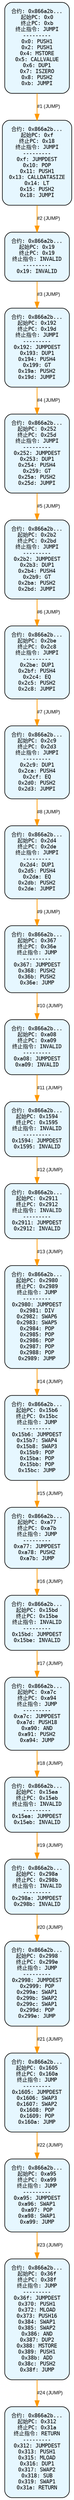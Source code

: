 digraph Contract_CFG {
    rankdir=TB;
    node [shape=box, style="filled, rounded", fontname="Monospace", fontsize=9, margin=0.15];
    edge [fontname="Arial", fontsize=8, penwidth=1.2];

    "block_0" [label="合约: 0x866a2b...
起始PC: 0x0
终止PC: 0xb
终止指令: JUMPI
---------
0x0: PUSH1
0x2: PUSH1
0x4: MSTORE
0x5: CALLVALUE
0x6: DUP1
0x7: ISZERO
0x8: PUSH2
0xb: JUMPI", fillcolor="#e6f7ff"];
    "block_f" [label="合约: 0x866a2b...
起始PC: 0xf
终止PC: 0x18
终止指令: JUMPI
---------
0xf: JUMPDEST
0x10: POP
0x11: PUSH1
0x13: CALLDATASIZE
0x14: LT
0x15: PUSH2
0x18: JUMPI", fillcolor="#e6f7ff"];
    "block_19" [label="合约: 0x866a2b...
起始PC: 0x19
终止PC: 0x19
终止指令: INVALID
---------
0x19: INVALID", fillcolor="#e6f7ff"];
    "block_192" [label="合约: 0x866a2b...
起始PC: 0x192
终止PC: 0x19d
终止指令: JUMPI
---------
0x192: JUMPDEST
0x193: DUP1
0x194: PUSH4
0x199: GT
0x19a: PUSH2
0x19d: JUMPI", fillcolor="#e6f7ff"];
    "block_252" [label="合约: 0x866a2b...
起始PC: 0x252
终止PC: 0x25d
终止指令: JUMPI
---------
0x252: JUMPDEST
0x253: DUP1
0x254: PUSH4
0x259: GT
0x25a: PUSH2
0x25d: JUMPI", fillcolor="#e6f7ff"];
    "block_2b2" [label="合约: 0x866a2b...
起始PC: 0x2b2
终止PC: 0x2bd
终止指令: JUMPI
---------
0x2b2: JUMPDEST
0x2b3: DUP1
0x2b4: PUSH4
0x2b9: GT
0x2ba: PUSH2
0x2bd: JUMPI", fillcolor="#e6f7ff"];
    "block_2be" [label="合约: 0x866a2b...
起始PC: 0x2be
终止PC: 0x2c8
终止指令: JUMPI
---------
0x2be: DUP1
0x2bf: PUSH4
0x2c4: EQ
0x2c5: PUSH2
0x2c8: JUMPI", fillcolor="#e6f7ff"];
    "block_2c9" [label="合约: 0x866a2b...
起始PC: 0x2c9
终止PC: 0x2d3
终止指令: JUMPI
---------
0x2c9: DUP1
0x2ca: PUSH4
0x2cf: EQ
0x2d0: PUSH2
0x2d3: JUMPI", fillcolor="#e6f7ff"];
    "block_2d4" [label="合约: 0x866a2b...
起始PC: 0x2d4
终止PC: 0x2de
终止指令: JUMPI
---------
0x2d4: DUP1
0x2d5: PUSH4
0x2da: EQ
0x2db: PUSH2
0x2de: JUMPI", fillcolor="#e6f7ff"];
    "block_367" [label="合约: 0x866a2b...
起始PC: 0x367
终止PC: 0x36e
终止指令: JUMP
---------
0x367: JUMPDEST
0x368: PUSH2
0x36b: PUSH2
0x36e: JUMP", fillcolor="#e6f7ff"];
    "block_a08" [label="合约: 0x866a2b...
起始PC: 0xa08
终止PC: 0xa09
终止指令: INVALID
---------
0xa08: JUMPDEST
0xa09: INVALID", fillcolor="#e6f7ff"];
    "block_1594" [label="合约: 0x866a2b...
起始PC: 0x1594
终止PC: 0x1595
终止指令: INVALID
---------
0x1594: JUMPDEST
0x1595: INVALID", fillcolor="#e6f7ff"];
    "block_2911" [label="合约: 0x866a2b...
起始PC: 0x2911
终止PC: 0x2912
终止指令: INVALID
---------
0x2911: JUMPDEST
0x2912: INVALID", fillcolor="#e6f7ff"];
    "block_2980" [label="合约: 0x866a2b...
起始PC: 0x2980
终止PC: 0x2989
终止指令: JUMP
---------
0x2980: JUMPDEST
0x2981: DIV
0x2982: SWAP6
0x2983: SWAP5
0x2984: POP
0x2985: POP
0x2986: POP
0x2987: POP
0x2988: POP
0x2989: JUMP", fillcolor="#e6f7ff"];
    "block_15b6" [label="合约: 0x866a2b...
起始PC: 0x15b6
终止PC: 0x15bc
终止指令: JUMP
---------
0x15b6: JUMPDEST
0x15b7: SWAP4
0x15b8: SWAP3
0x15b9: POP
0x15ba: POP
0x15bb: POP
0x15bc: JUMP", fillcolor="#e6f7ff"];
    "block_a77" [label="合约: 0x866a2b...
起始PC: 0xa77
终止PC: 0xa7b
终止指令: JUMP
---------
0xa77: JUMPDEST
0xa78: PUSH2
0xa7b: JUMP", fillcolor="#e6f7ff"];
    "block_15bd" [label="合约: 0x866a2b...
起始PC: 0x15bd
终止PC: 0x15be
终止指令: INVALID
---------
0x15bd: JUMPDEST
0x15be: INVALID", fillcolor="#e6f7ff"];
    "block_a7c" [label="合约: 0x866a2b...
起始PC: 0xa7c
终止PC: 0xa94
终止指令: JUMP
---------
0xa7c: JUMPDEST
0xa7d: PUSH18
0xa90: AND
0xa91: PUSH2
0xa94: JUMP", fillcolor="#e6f7ff"];
    "block_15ea" [label="合约: 0x866a2b...
起始PC: 0x15ea
终止PC: 0x15eb
终止指令: INVALID
---------
0x15ea: JUMPDEST
0x15eb: INVALID", fillcolor="#e6f7ff"];
    "block_298a" [label="合约: 0x866a2b...
起始PC: 0x298a
终止PC: 0x298b
终止指令: INVALID
---------
0x298a: JUMPDEST
0x298b: INVALID", fillcolor="#e6f7ff"];
    "block_2998" [label="合约: 0x866a2b...
起始PC: 0x2998
终止PC: 0x299e
终止指令: JUMP
---------
0x2998: JUMPDEST
0x2999: POP
0x299a: SWAP1
0x299b: SWAP2
0x299c: SWAP1
0x299d: POP
0x299e: JUMP", fillcolor="#e6f7ff"];
    "block_1605" [label="合约: 0x866a2b...
起始PC: 0x1605
终止PC: 0x160a
终止指令: JUMP
---------
0x1605: JUMPDEST
0x1606: SWAP3
0x1607: SWAP2
0x1608: POP
0x1609: POP
0x160a: JUMP", fillcolor="#e6f7ff"];
    "block_a95" [label="合约: 0x866a2b...
起始PC: 0xa95
终止PC: 0xa99
终止指令: JUMP
---------
0xa95: JUMPDEST
0xa96: SWAP1
0xa97: POP
0xa98: SWAP1
0xa99: JUMP", fillcolor="#e6f7ff"];
    "block_36f" [label="合约: 0x866a2b...
起始PC: 0x36f
终止PC: 0x38f
终止指令: JUMP
---------
0x36f: JUMPDEST
0x370: PUSH1
0x372: MLOAD
0x373: PUSH16
0x384: SWAP1
0x385: SWAP2
0x386: AND
0x387: DUP2
0x388: MSTORE
0x389: PUSH1
0x38b: ADD
0x38c: PUSH2
0x38f: JUMP", fillcolor="#e6f7ff"];
    "block_312" [label="合约: 0x866a2b...
起始PC: 0x312
终止PC: 0x31a
终止指令: RETURN
---------
0x312: JUMPDEST
0x313: PUSH1
0x315: MLOAD
0x316: DUP1
0x317: SWAP2
0x318: SUB
0x319: SWAP1
0x31a: RETURN", fillcolor="#e6f7ff"];

    "block_0" -> "block_f" [label="#1 (JUMP)", color="#ff9800"];
    "block_f" -> "block_19" [label="#2 (JUMP)", color="#ff9800"];
    "block_19" -> "block_192" [label="#3 (JUMP)", color="#ff9800"];
    "block_192" -> "block_252" [label="#4 (JUMP)", color="#ff9800"];
    "block_252" -> "block_2b2" [label="#5 (JUMP)", color="#ff9800"];
    "block_2b2" -> "block_2be" [label="#6 (JUMP)", color="#ff9800"];
    "block_2be" -> "block_2c9" [label="#7 (JUMP)", color="#ff9800"];
    "block_2c9" -> "block_2d4" [label="#8 (JUMP)", color="#ff9800"];
    "block_2d4" -> "block_367" [label="#9 (JUMP)", color="#ff9800"];
    "block_367" -> "block_a08" [label="#10 (JUMP)", color="#ff9800"];
    "block_a08" -> "block_1594" [label="#11 (JUMP)", color="#ff9800"];
    "block_1594" -> "block_2911" [label="#12 (JUMP)", color="#ff9800"];
    "block_2911" -> "block_2980" [label="#13 (JUMP)", color="#ff9800"];
    "block_2980" -> "block_15b6" [label="#14 (JUMP)", color="#ff9800"];
    "block_15b6" -> "block_a77" [label="#15 (JUMP)", color="#ff9800"];
    "block_a77" -> "block_15bd" [label="#16 (JUMP)", color="#ff9800"];
    "block_15bd" -> "block_a7c" [label="#17 (JUMP)", color="#ff9800"];
    "block_a7c" -> "block_15ea" [label="#18 (JUMP)", color="#ff9800"];
    "block_15ea" -> "block_298a" [label="#19 (JUMP)", color="#ff9800"];
    "block_298a" -> "block_2998" [label="#20 (JUMP)", color="#ff9800"];
    "block_2998" -> "block_1605" [label="#21 (JUMP)", color="#ff9800"];
    "block_1605" -> "block_a95" [label="#22 (JUMP)", color="#ff9800"];
    "block_a95" -> "block_36f" [label="#23 (JUMP)", color="#ff9800"];
    "block_36f" -> "block_312" [label="#24 (JUMP)", color="#ff9800"];
}